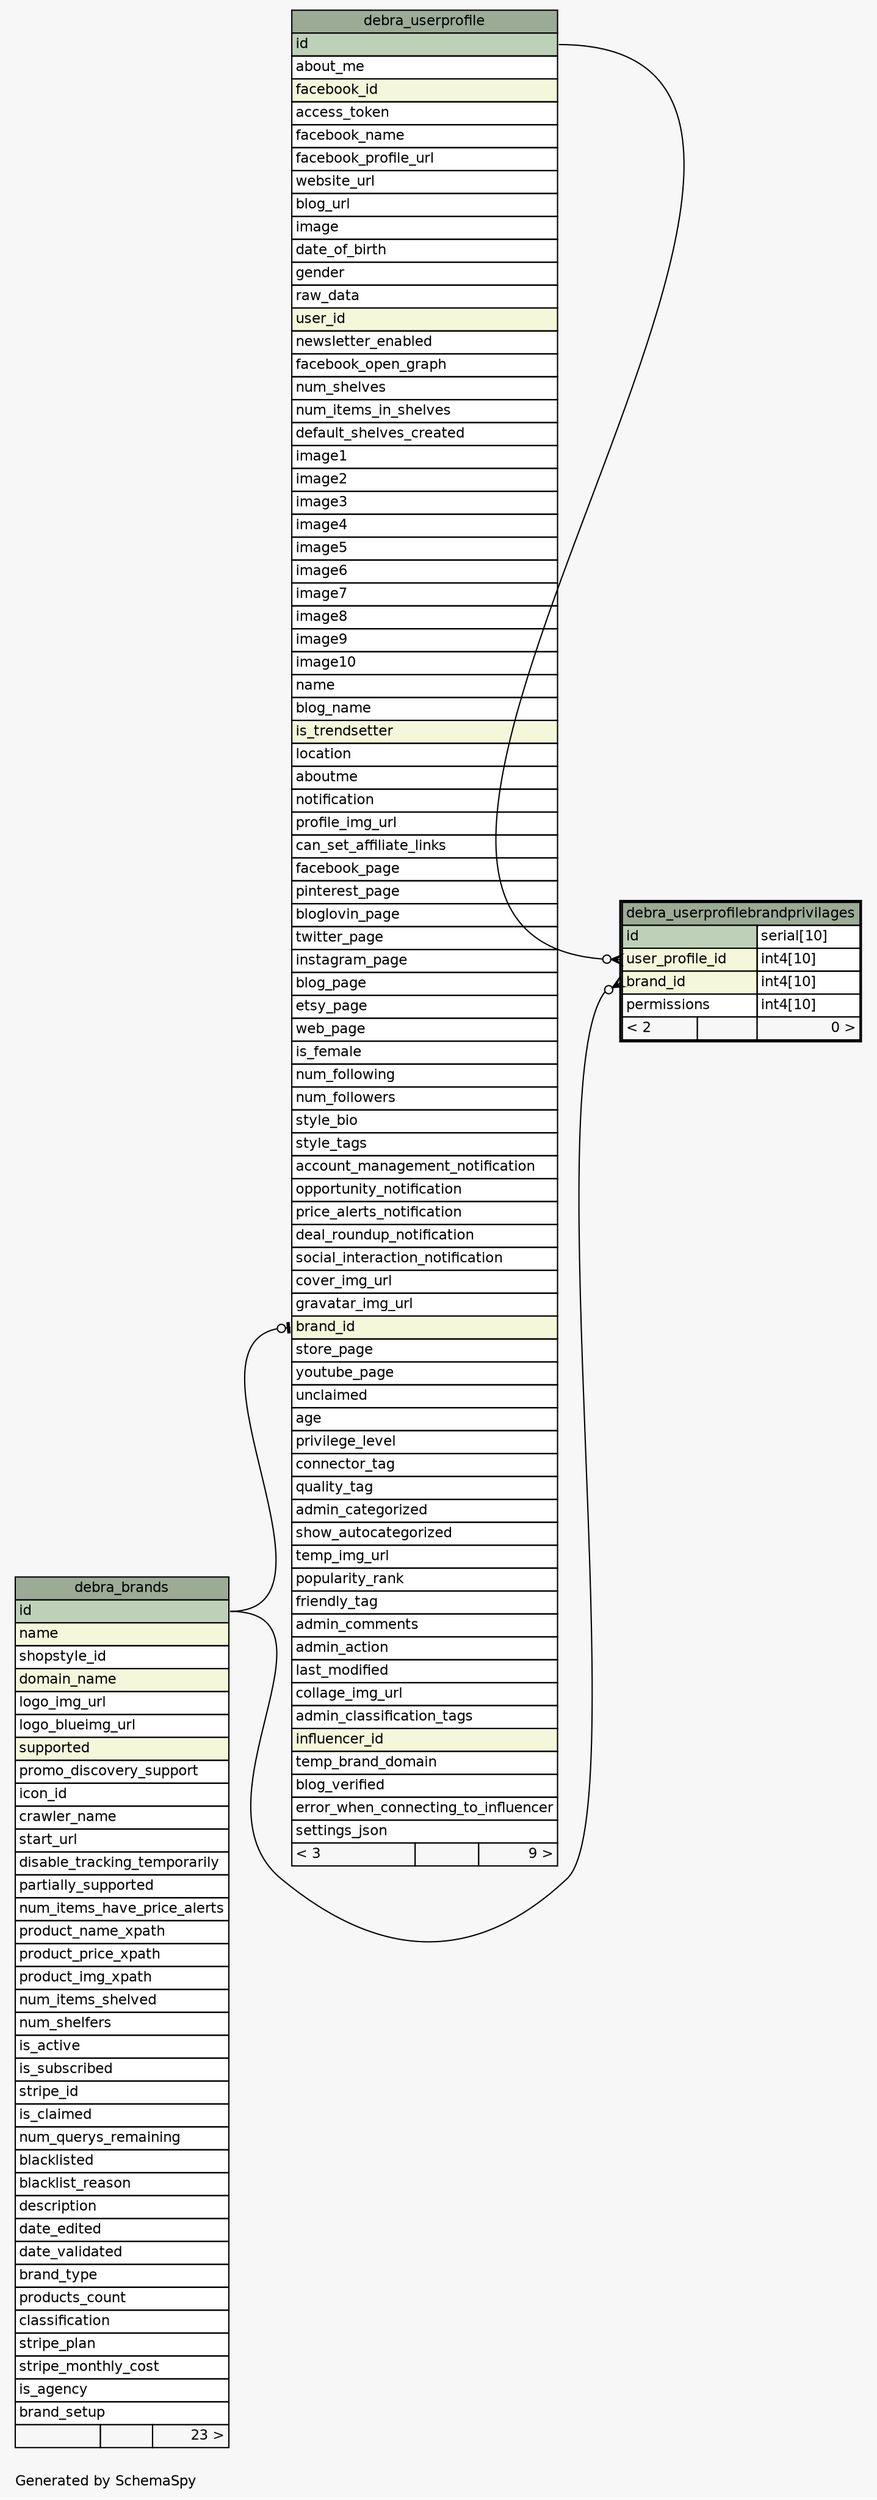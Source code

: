 // dot 2.36.0 on Linux 3.17.0-rc4-a1
// SchemaSpy rev 590
digraph "oneDegreeRelationshipsDiagram" {
  graph [
    rankdir="RL"
    bgcolor="#f7f7f7"
    label="\nGenerated by SchemaSpy"
    labeljust="l"
    nodesep="0.18"
    ranksep="0.46"
    fontname="Helvetica"
    fontsize="11"
  ];
  node [
    fontname="Helvetica"
    fontsize="11"
    shape="plaintext"
  ];
  edge [
    arrowsize="0.8"
  ];
  "debra_userprofile":"brand_id":w -> "debra_brands":"id":e [arrowhead=none dir=back arrowtail=teeodot];
  "debra_userprofilebrandprivilages":"brand_id":w -> "debra_brands":"id":e [arrowhead=none dir=back arrowtail=crowodot];
  "debra_userprofilebrandprivilages":"user_profile_id":w -> "debra_userprofile":"id":e [arrowhead=none dir=back arrowtail=crowodot];
  "debra_brands" [
    label=<
    <TABLE BORDER="0" CELLBORDER="1" CELLSPACING="0" BGCOLOR="#ffffff">
      <TR><TD COLSPAN="3" BGCOLOR="#9bab96" ALIGN="CENTER">debra_brands</TD></TR>
      <TR><TD PORT="id" COLSPAN="3" BGCOLOR="#bed1b8" ALIGN="LEFT">id</TD></TR>
      <TR><TD PORT="name" COLSPAN="3" BGCOLOR="#f4f7da" ALIGN="LEFT">name</TD></TR>
      <TR><TD PORT="shopstyle_id" COLSPAN="3" ALIGN="LEFT">shopstyle_id</TD></TR>
      <TR><TD PORT="domain_name" COLSPAN="3" BGCOLOR="#f4f7da" ALIGN="LEFT">domain_name</TD></TR>
      <TR><TD PORT="logo_img_url" COLSPAN="3" ALIGN="LEFT">logo_img_url</TD></TR>
      <TR><TD PORT="logo_blueimg_url" COLSPAN="3" ALIGN="LEFT">logo_blueimg_url</TD></TR>
      <TR><TD PORT="supported" COLSPAN="3" BGCOLOR="#f4f7da" ALIGN="LEFT">supported</TD></TR>
      <TR><TD PORT="promo_discovery_support" COLSPAN="3" ALIGN="LEFT">promo_discovery_support</TD></TR>
      <TR><TD PORT="icon_id" COLSPAN="3" ALIGN="LEFT">icon_id</TD></TR>
      <TR><TD PORT="crawler_name" COLSPAN="3" ALIGN="LEFT">crawler_name</TD></TR>
      <TR><TD PORT="start_url" COLSPAN="3" ALIGN="LEFT">start_url</TD></TR>
      <TR><TD PORT="disable_tracking_temporarily" COLSPAN="3" ALIGN="LEFT">disable_tracking_temporarily</TD></TR>
      <TR><TD PORT="partially_supported" COLSPAN="3" ALIGN="LEFT">partially_supported</TD></TR>
      <TR><TD PORT="num_items_have_price_alerts" COLSPAN="3" ALIGN="LEFT">num_items_have_price_alerts</TD></TR>
      <TR><TD PORT="product_name_xpath" COLSPAN="3" ALIGN="LEFT">product_name_xpath</TD></TR>
      <TR><TD PORT="product_price_xpath" COLSPAN="3" ALIGN="LEFT">product_price_xpath</TD></TR>
      <TR><TD PORT="product_img_xpath" COLSPAN="3" ALIGN="LEFT">product_img_xpath</TD></TR>
      <TR><TD PORT="num_items_shelved" COLSPAN="3" ALIGN="LEFT">num_items_shelved</TD></TR>
      <TR><TD PORT="num_shelfers" COLSPAN="3" ALIGN="LEFT">num_shelfers</TD></TR>
      <TR><TD PORT="is_active" COLSPAN="3" ALIGN="LEFT">is_active</TD></TR>
      <TR><TD PORT="is_subscribed" COLSPAN="3" ALIGN="LEFT">is_subscribed</TD></TR>
      <TR><TD PORT="stripe_id" COLSPAN="3" ALIGN="LEFT">stripe_id</TD></TR>
      <TR><TD PORT="is_claimed" COLSPAN="3" ALIGN="LEFT">is_claimed</TD></TR>
      <TR><TD PORT="num_querys_remaining" COLSPAN="3" ALIGN="LEFT">num_querys_remaining</TD></TR>
      <TR><TD PORT="blacklisted" COLSPAN="3" ALIGN="LEFT">blacklisted</TD></TR>
      <TR><TD PORT="blacklist_reason" COLSPAN="3" ALIGN="LEFT">blacklist_reason</TD></TR>
      <TR><TD PORT="description" COLSPAN="3" ALIGN="LEFT">description</TD></TR>
      <TR><TD PORT="date_edited" COLSPAN="3" ALIGN="LEFT">date_edited</TD></TR>
      <TR><TD PORT="date_validated" COLSPAN="3" ALIGN="LEFT">date_validated</TD></TR>
      <TR><TD PORT="brand_type" COLSPAN="3" ALIGN="LEFT">brand_type</TD></TR>
      <TR><TD PORT="products_count" COLSPAN="3" ALIGN="LEFT">products_count</TD></TR>
      <TR><TD PORT="classification" COLSPAN="3" ALIGN="LEFT">classification</TD></TR>
      <TR><TD PORT="stripe_plan" COLSPAN="3" ALIGN="LEFT">stripe_plan</TD></TR>
      <TR><TD PORT="stripe_monthly_cost" COLSPAN="3" ALIGN="LEFT">stripe_monthly_cost</TD></TR>
      <TR><TD PORT="is_agency" COLSPAN="3" ALIGN="LEFT">is_agency</TD></TR>
      <TR><TD PORT="brand_setup" COLSPAN="3" ALIGN="LEFT">brand_setup</TD></TR>
      <TR><TD ALIGN="LEFT" BGCOLOR="#f7f7f7">  </TD><TD ALIGN="RIGHT" BGCOLOR="#f7f7f7">  </TD><TD ALIGN="RIGHT" BGCOLOR="#f7f7f7">23 &gt;</TD></TR>
    </TABLE>>
    URL="debra_brands.html"
    tooltip="debra_brands"
  ];
  "debra_userprofile" [
    label=<
    <TABLE BORDER="0" CELLBORDER="1" CELLSPACING="0" BGCOLOR="#ffffff">
      <TR><TD COLSPAN="3" BGCOLOR="#9bab96" ALIGN="CENTER">debra_userprofile</TD></TR>
      <TR><TD PORT="id" COLSPAN="3" BGCOLOR="#bed1b8" ALIGN="LEFT">id</TD></TR>
      <TR><TD PORT="about_me" COLSPAN="3" ALIGN="LEFT">about_me</TD></TR>
      <TR><TD PORT="facebook_id" COLSPAN="3" BGCOLOR="#f4f7da" ALIGN="LEFT">facebook_id</TD></TR>
      <TR><TD PORT="access_token" COLSPAN="3" ALIGN="LEFT">access_token</TD></TR>
      <TR><TD PORT="facebook_name" COLSPAN="3" ALIGN="LEFT">facebook_name</TD></TR>
      <TR><TD PORT="facebook_profile_url" COLSPAN="3" ALIGN="LEFT">facebook_profile_url</TD></TR>
      <TR><TD PORT="website_url" COLSPAN="3" ALIGN="LEFT">website_url</TD></TR>
      <TR><TD PORT="blog_url" COLSPAN="3" ALIGN="LEFT">blog_url</TD></TR>
      <TR><TD PORT="image" COLSPAN="3" ALIGN="LEFT">image</TD></TR>
      <TR><TD PORT="date_of_birth" COLSPAN="3" ALIGN="LEFT">date_of_birth</TD></TR>
      <TR><TD PORT="gender" COLSPAN="3" ALIGN="LEFT">gender</TD></TR>
      <TR><TD PORT="raw_data" COLSPAN="3" ALIGN="LEFT">raw_data</TD></TR>
      <TR><TD PORT="user_id" COLSPAN="3" BGCOLOR="#f4f7da" ALIGN="LEFT">user_id</TD></TR>
      <TR><TD PORT="newsletter_enabled" COLSPAN="3" ALIGN="LEFT">newsletter_enabled</TD></TR>
      <TR><TD PORT="facebook_open_graph" COLSPAN="3" ALIGN="LEFT">facebook_open_graph</TD></TR>
      <TR><TD PORT="num_shelves" COLSPAN="3" ALIGN="LEFT">num_shelves</TD></TR>
      <TR><TD PORT="num_items_in_shelves" COLSPAN="3" ALIGN="LEFT">num_items_in_shelves</TD></TR>
      <TR><TD PORT="default_shelves_created" COLSPAN="3" ALIGN="LEFT">default_shelves_created</TD></TR>
      <TR><TD PORT="image1" COLSPAN="3" ALIGN="LEFT">image1</TD></TR>
      <TR><TD PORT="image2" COLSPAN="3" ALIGN="LEFT">image2</TD></TR>
      <TR><TD PORT="image3" COLSPAN="3" ALIGN="LEFT">image3</TD></TR>
      <TR><TD PORT="image4" COLSPAN="3" ALIGN="LEFT">image4</TD></TR>
      <TR><TD PORT="image5" COLSPAN="3" ALIGN="LEFT">image5</TD></TR>
      <TR><TD PORT="image6" COLSPAN="3" ALIGN="LEFT">image6</TD></TR>
      <TR><TD PORT="image7" COLSPAN="3" ALIGN="LEFT">image7</TD></TR>
      <TR><TD PORT="image8" COLSPAN="3" ALIGN="LEFT">image8</TD></TR>
      <TR><TD PORT="image9" COLSPAN="3" ALIGN="LEFT">image9</TD></TR>
      <TR><TD PORT="image10" COLSPAN="3" ALIGN="LEFT">image10</TD></TR>
      <TR><TD PORT="name" COLSPAN="3" ALIGN="LEFT">name</TD></TR>
      <TR><TD PORT="blog_name" COLSPAN="3" ALIGN="LEFT">blog_name</TD></TR>
      <TR><TD PORT="is_trendsetter" COLSPAN="3" BGCOLOR="#f4f7da" ALIGN="LEFT">is_trendsetter</TD></TR>
      <TR><TD PORT="location" COLSPAN="3" ALIGN="LEFT">location</TD></TR>
      <TR><TD PORT="aboutme" COLSPAN="3" ALIGN="LEFT">aboutme</TD></TR>
      <TR><TD PORT="notification" COLSPAN="3" ALIGN="LEFT">notification</TD></TR>
      <TR><TD PORT="profile_img_url" COLSPAN="3" ALIGN="LEFT">profile_img_url</TD></TR>
      <TR><TD PORT="can_set_affiliate_links" COLSPAN="3" ALIGN="LEFT">can_set_affiliate_links</TD></TR>
      <TR><TD PORT="facebook_page" COLSPAN="3" ALIGN="LEFT">facebook_page</TD></TR>
      <TR><TD PORT="pinterest_page" COLSPAN="3" ALIGN="LEFT">pinterest_page</TD></TR>
      <TR><TD PORT="bloglovin_page" COLSPAN="3" ALIGN="LEFT">bloglovin_page</TD></TR>
      <TR><TD PORT="twitter_page" COLSPAN="3" ALIGN="LEFT">twitter_page</TD></TR>
      <TR><TD PORT="instagram_page" COLSPAN="3" ALIGN="LEFT">instagram_page</TD></TR>
      <TR><TD PORT="blog_page" COLSPAN="3" ALIGN="LEFT">blog_page</TD></TR>
      <TR><TD PORT="etsy_page" COLSPAN="3" ALIGN="LEFT">etsy_page</TD></TR>
      <TR><TD PORT="web_page" COLSPAN="3" ALIGN="LEFT">web_page</TD></TR>
      <TR><TD PORT="is_female" COLSPAN="3" ALIGN="LEFT">is_female</TD></TR>
      <TR><TD PORT="num_following" COLSPAN="3" ALIGN="LEFT">num_following</TD></TR>
      <TR><TD PORT="num_followers" COLSPAN="3" ALIGN="LEFT">num_followers</TD></TR>
      <TR><TD PORT="style_bio" COLSPAN="3" ALIGN="LEFT">style_bio</TD></TR>
      <TR><TD PORT="style_tags" COLSPAN="3" ALIGN="LEFT">style_tags</TD></TR>
      <TR><TD PORT="account_management_notification" COLSPAN="3" ALIGN="LEFT">account_management_notification</TD></TR>
      <TR><TD PORT="opportunity_notification" COLSPAN="3" ALIGN="LEFT">opportunity_notification</TD></TR>
      <TR><TD PORT="price_alerts_notification" COLSPAN="3" ALIGN="LEFT">price_alerts_notification</TD></TR>
      <TR><TD PORT="deal_roundup_notification" COLSPAN="3" ALIGN="LEFT">deal_roundup_notification</TD></TR>
      <TR><TD PORT="social_interaction_notification" COLSPAN="3" ALIGN="LEFT">social_interaction_notification</TD></TR>
      <TR><TD PORT="cover_img_url" COLSPAN="3" ALIGN="LEFT">cover_img_url</TD></TR>
      <TR><TD PORT="gravatar_img_url" COLSPAN="3" ALIGN="LEFT">gravatar_img_url</TD></TR>
      <TR><TD PORT="brand_id" COLSPAN="3" BGCOLOR="#f4f7da" ALIGN="LEFT">brand_id</TD></TR>
      <TR><TD PORT="store_page" COLSPAN="3" ALIGN="LEFT">store_page</TD></TR>
      <TR><TD PORT="youtube_page" COLSPAN="3" ALIGN="LEFT">youtube_page</TD></TR>
      <TR><TD PORT="unclaimed" COLSPAN="3" ALIGN="LEFT">unclaimed</TD></TR>
      <TR><TD PORT="age" COLSPAN="3" ALIGN="LEFT">age</TD></TR>
      <TR><TD PORT="privilege_level" COLSPAN="3" ALIGN="LEFT">privilege_level</TD></TR>
      <TR><TD PORT="connector_tag" COLSPAN="3" ALIGN="LEFT">connector_tag</TD></TR>
      <TR><TD PORT="quality_tag" COLSPAN="3" ALIGN="LEFT">quality_tag</TD></TR>
      <TR><TD PORT="admin_categorized" COLSPAN="3" ALIGN="LEFT">admin_categorized</TD></TR>
      <TR><TD PORT="show_autocategorized" COLSPAN="3" ALIGN="LEFT">show_autocategorized</TD></TR>
      <TR><TD PORT="temp_img_url" COLSPAN="3" ALIGN="LEFT">temp_img_url</TD></TR>
      <TR><TD PORT="popularity_rank" COLSPAN="3" ALIGN="LEFT">popularity_rank</TD></TR>
      <TR><TD PORT="friendly_tag" COLSPAN="3" ALIGN="LEFT">friendly_tag</TD></TR>
      <TR><TD PORT="admin_comments" COLSPAN="3" ALIGN="LEFT">admin_comments</TD></TR>
      <TR><TD PORT="admin_action" COLSPAN="3" ALIGN="LEFT">admin_action</TD></TR>
      <TR><TD PORT="last_modified" COLSPAN="3" ALIGN="LEFT">last_modified</TD></TR>
      <TR><TD PORT="collage_img_url" COLSPAN="3" ALIGN="LEFT">collage_img_url</TD></TR>
      <TR><TD PORT="admin_classification_tags" COLSPAN="3" ALIGN="LEFT">admin_classification_tags</TD></TR>
      <TR><TD PORT="influencer_id" COLSPAN="3" BGCOLOR="#f4f7da" ALIGN="LEFT">influencer_id</TD></TR>
      <TR><TD PORT="temp_brand_domain" COLSPAN="3" ALIGN="LEFT">temp_brand_domain</TD></TR>
      <TR><TD PORT="blog_verified" COLSPAN="3" ALIGN="LEFT">blog_verified</TD></TR>
      <TR><TD PORT="error_when_connecting_to_influencer" COLSPAN="3" ALIGN="LEFT">error_when_connecting_to_influencer</TD></TR>
      <TR><TD PORT="settings_json" COLSPAN="3" ALIGN="LEFT">settings_json</TD></TR>
      <TR><TD ALIGN="LEFT" BGCOLOR="#f7f7f7">&lt; 3</TD><TD ALIGN="RIGHT" BGCOLOR="#f7f7f7">  </TD><TD ALIGN="RIGHT" BGCOLOR="#f7f7f7">9 &gt;</TD></TR>
    </TABLE>>
    URL="debra_userprofile.html"
    tooltip="debra_userprofile"
  ];
  "debra_userprofilebrandprivilages" [
    label=<
    <TABLE BORDER="2" CELLBORDER="1" CELLSPACING="0" BGCOLOR="#ffffff">
      <TR><TD COLSPAN="3" BGCOLOR="#9bab96" ALIGN="CENTER">debra_userprofilebrandprivilages</TD></TR>
      <TR><TD PORT="id" COLSPAN="2" BGCOLOR="#bed1b8" ALIGN="LEFT">id</TD><TD PORT="id.type" ALIGN="LEFT">serial[10]</TD></TR>
      <TR><TD PORT="user_profile_id" COLSPAN="2" BGCOLOR="#f4f7da" ALIGN="LEFT">user_profile_id</TD><TD PORT="user_profile_id.type" ALIGN="LEFT">int4[10]</TD></TR>
      <TR><TD PORT="brand_id" COLSPAN="2" BGCOLOR="#f4f7da" ALIGN="LEFT">brand_id</TD><TD PORT="brand_id.type" ALIGN="LEFT">int4[10]</TD></TR>
      <TR><TD PORT="permissions" COLSPAN="2" ALIGN="LEFT">permissions</TD><TD PORT="permissions.type" ALIGN="LEFT">int4[10]</TD></TR>
      <TR><TD ALIGN="LEFT" BGCOLOR="#f7f7f7">&lt; 2</TD><TD ALIGN="RIGHT" BGCOLOR="#f7f7f7">  </TD><TD ALIGN="RIGHT" BGCOLOR="#f7f7f7">0 &gt;</TD></TR>
    </TABLE>>
    URL="debra_userprofilebrandprivilages.html"
    tooltip="debra_userprofilebrandprivilages"
  ];
}
